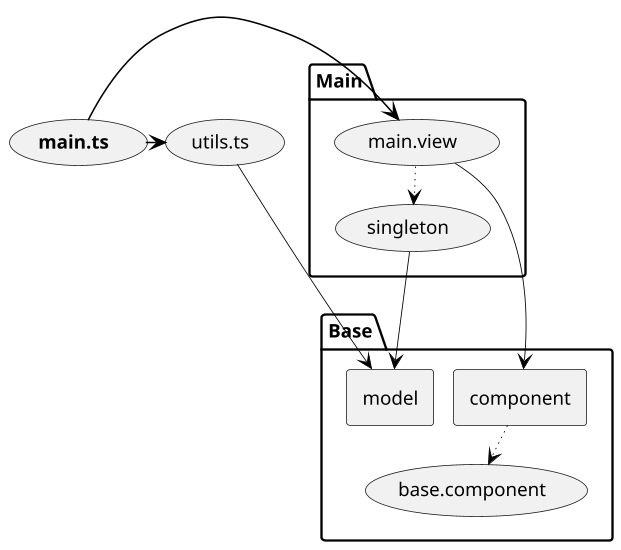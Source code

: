 @startuml

scale max 1920 width
top to bottom direction

skinparam nodesep 12
skinparam ranksep 25
skinparam monochrome true
skinparam shadowing false
skinparam defaultFontName Tahoma
skinparam defaultFontSize 12
skinparam roundCorner 4
skinparam dpi 150
skinparam arrowColor black
skinparam arrowThickness 0.55
skinparam packageTitleAlignment left

' oval
skinparam usecase {
  borderThickness 0.5
}

' rectangle
skinparam rectangle {
  borderThickness 0.5
}

' component
skinparam component {
  borderThickness 1
}


package "Main" {
  (main.view)
  (singleton)
}

package "Base" {
  (base.component)
  rectangle "component" as _component
  rectangle "model" as _model
}

(<b>main.ts</b>)
(utils.ts)

_component ~~> (base.component)
(<b>main.ts</b>) -[thickness=1]> (main.view)
(<b>main.ts</b>) -[thickness=1]> (utils.ts)
(main.view) --> _component
(main.view) ~~> (singleton)
(singleton) --> _model
(utils.ts) --> _model

@enduml

' View and edit on https://arkit.pro